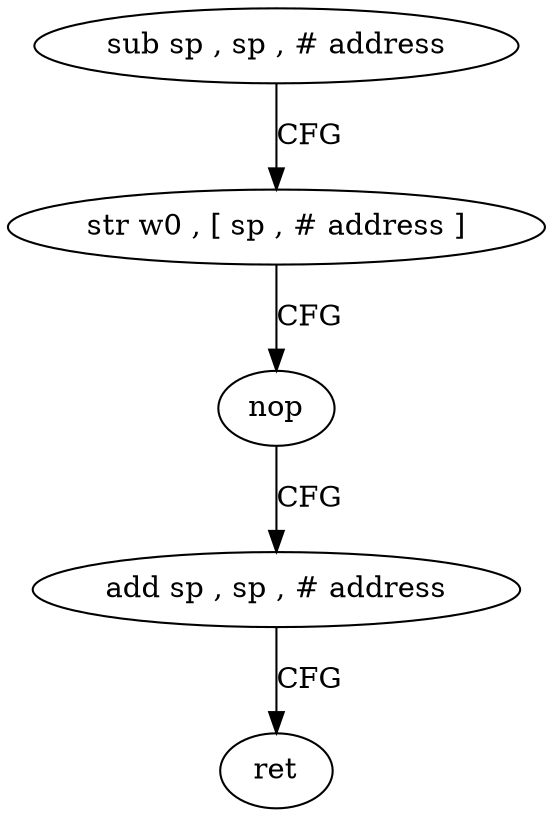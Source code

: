 digraph "func" {
"392316" [label = "sub sp , sp , # address" ]
"392320" [label = "str w0 , [ sp , # address ]" ]
"392324" [label = "nop" ]
"392328" [label = "add sp , sp , # address" ]
"392332" [label = "ret" ]
"392316" -> "392320" [ label = "CFG" ]
"392320" -> "392324" [ label = "CFG" ]
"392324" -> "392328" [ label = "CFG" ]
"392328" -> "392332" [ label = "CFG" ]
}

